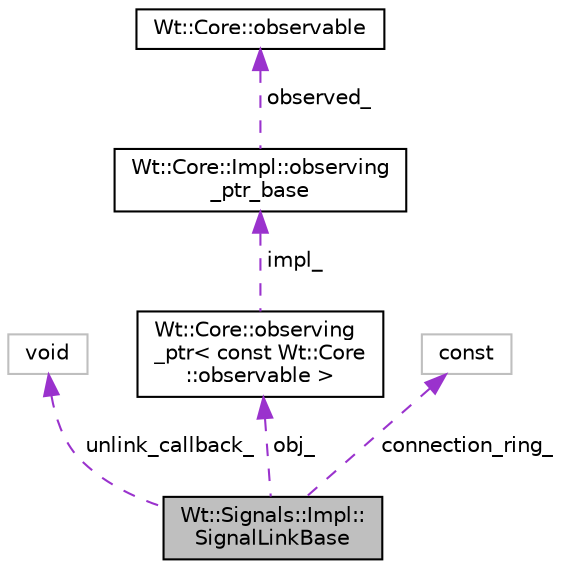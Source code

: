 digraph "Wt::Signals::Impl::SignalLinkBase"
{
 // LATEX_PDF_SIZE
  edge [fontname="Helvetica",fontsize="10",labelfontname="Helvetica",labelfontsize="10"];
  node [fontname="Helvetica",fontsize="10",shape=record];
  Node1 [label="Wt::Signals::Impl::\lSignalLinkBase",height=0.2,width=0.4,color="black", fillcolor="grey75", style="filled", fontcolor="black",tooltip=" "];
  Node2 -> Node1 [dir="back",color="darkorchid3",fontsize="10",style="dashed",label=" unlink_callback_" ];
  Node2 [label="void",height=0.2,width=0.4,color="grey75", fillcolor="white", style="filled",tooltip=" "];
  Node3 -> Node1 [dir="back",color="darkorchid3",fontsize="10",style="dashed",label=" obj_" ];
  Node3 [label="Wt::Core::observing\l_ptr\< const Wt::Core\l::observable \>",height=0.2,width=0.4,color="black", fillcolor="white", style="filled",URL="$classWt_1_1Core_1_1observing__ptr.html",tooltip=" "];
  Node4 -> Node3 [dir="back",color="darkorchid3",fontsize="10",style="dashed",label=" impl_" ];
  Node4 [label="Wt::Core::Impl::observing\l_ptr_base",height=0.2,width=0.4,color="black", fillcolor="white", style="filled",URL="$structWt_1_1Core_1_1Impl_1_1observing__ptr__base.html",tooltip=" "];
  Node5 -> Node4 [dir="back",color="darkorchid3",fontsize="10",style="dashed",label=" observed_" ];
  Node5 [label="Wt::Core::observable",height=0.2,width=0.4,color="black", fillcolor="white", style="filled",URL="$classWt_1_1Core_1_1observable.html",tooltip="A base class for objects whose life-time can be tracked."];
  Node6 -> Node1 [dir="back",color="darkorchid3",fontsize="10",style="dashed",label=" connection_ring_" ];
  Node6 [label="const",height=0.2,width=0.4,color="grey75", fillcolor="white", style="filled",tooltip=" "];
}

